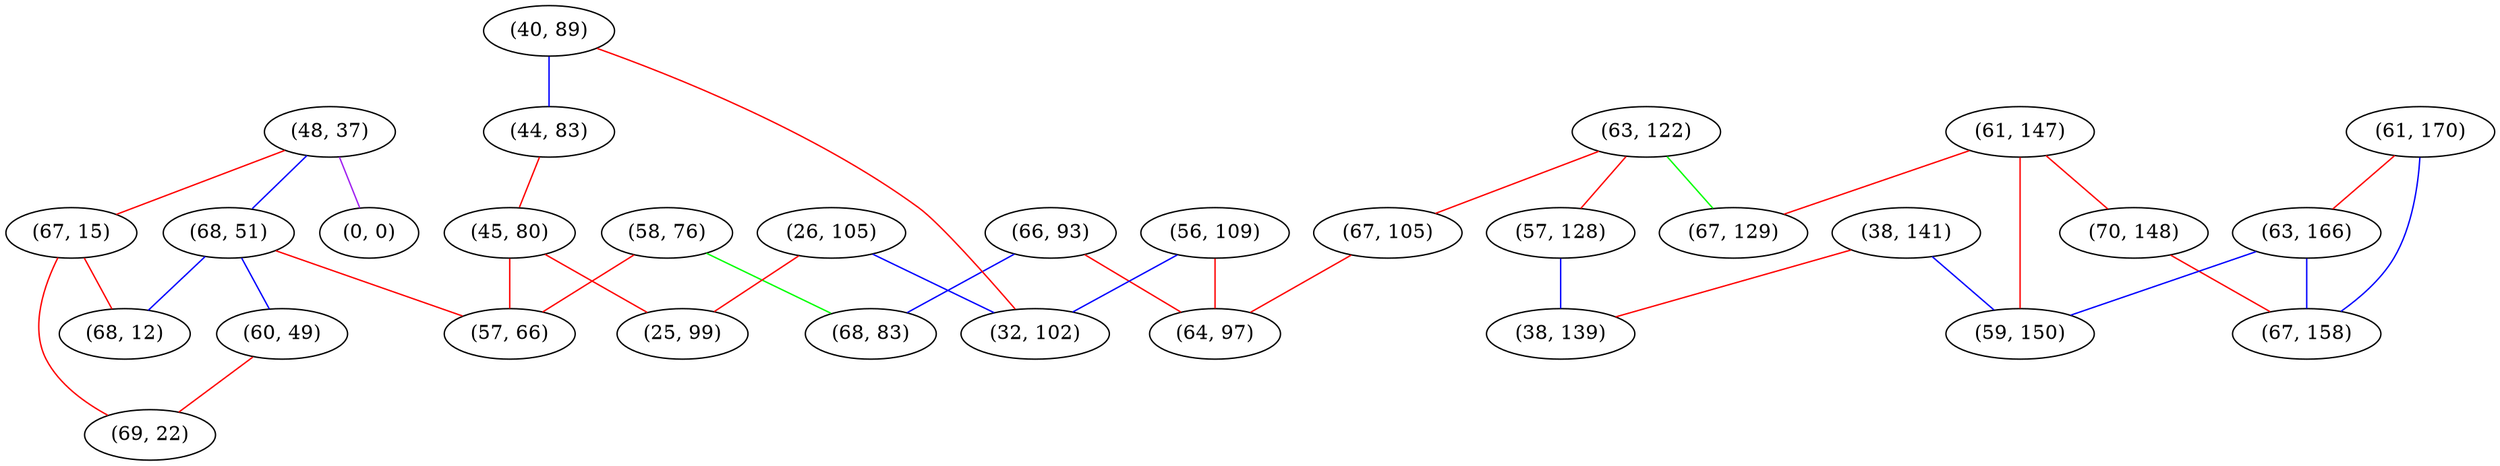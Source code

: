 graph "" {
"(66, 93)";
"(63, 122)";
"(56, 109)";
"(38, 141)";
"(58, 76)";
"(40, 89)";
"(48, 37)";
"(68, 83)";
"(61, 147)";
"(67, 129)";
"(61, 170)";
"(70, 148)";
"(67, 105)";
"(64, 97)";
"(67, 15)";
"(63, 166)";
"(0, 0)";
"(68, 51)";
"(44, 83)";
"(57, 128)";
"(68, 12)";
"(45, 80)";
"(57, 66)";
"(60, 49)";
"(67, 158)";
"(38, 139)";
"(26, 105)";
"(32, 102)";
"(69, 22)";
"(25, 99)";
"(59, 150)";
"(66, 93)" -- "(64, 97)"  [color=red, key=0, weight=1];
"(66, 93)" -- "(68, 83)"  [color=blue, key=0, weight=3];
"(63, 122)" -- "(67, 129)"  [color=green, key=0, weight=2];
"(63, 122)" -- "(57, 128)"  [color=red, key=0, weight=1];
"(63, 122)" -- "(67, 105)"  [color=red, key=0, weight=1];
"(56, 109)" -- "(64, 97)"  [color=red, key=0, weight=1];
"(56, 109)" -- "(32, 102)"  [color=blue, key=0, weight=3];
"(38, 141)" -- "(38, 139)"  [color=red, key=0, weight=1];
"(38, 141)" -- "(59, 150)"  [color=blue, key=0, weight=3];
"(58, 76)" -- "(57, 66)"  [color=red, key=0, weight=1];
"(58, 76)" -- "(68, 83)"  [color=green, key=0, weight=2];
"(40, 89)" -- "(32, 102)"  [color=red, key=0, weight=1];
"(40, 89)" -- "(44, 83)"  [color=blue, key=0, weight=3];
"(48, 37)" -- "(67, 15)"  [color=red, key=0, weight=1];
"(48, 37)" -- "(0, 0)"  [color=purple, key=0, weight=4];
"(48, 37)" -- "(68, 51)"  [color=blue, key=0, weight=3];
"(61, 147)" -- "(70, 148)"  [color=red, key=0, weight=1];
"(61, 147)" -- "(67, 129)"  [color=red, key=0, weight=1];
"(61, 147)" -- "(59, 150)"  [color=red, key=0, weight=1];
"(61, 170)" -- "(63, 166)"  [color=red, key=0, weight=1];
"(61, 170)" -- "(67, 158)"  [color=blue, key=0, weight=3];
"(70, 148)" -- "(67, 158)"  [color=red, key=0, weight=1];
"(67, 105)" -- "(64, 97)"  [color=red, key=0, weight=1];
"(67, 15)" -- "(69, 22)"  [color=red, key=0, weight=1];
"(67, 15)" -- "(68, 12)"  [color=red, key=0, weight=1];
"(63, 166)" -- "(67, 158)"  [color=blue, key=0, weight=3];
"(63, 166)" -- "(59, 150)"  [color=blue, key=0, weight=3];
"(68, 51)" -- "(57, 66)"  [color=red, key=0, weight=1];
"(68, 51)" -- "(68, 12)"  [color=blue, key=0, weight=3];
"(68, 51)" -- "(60, 49)"  [color=blue, key=0, weight=3];
"(44, 83)" -- "(45, 80)"  [color=red, key=0, weight=1];
"(57, 128)" -- "(38, 139)"  [color=blue, key=0, weight=3];
"(45, 80)" -- "(57, 66)"  [color=red, key=0, weight=1];
"(45, 80)" -- "(25, 99)"  [color=red, key=0, weight=1];
"(60, 49)" -- "(69, 22)"  [color=red, key=0, weight=1];
"(26, 105)" -- "(32, 102)"  [color=blue, key=0, weight=3];
"(26, 105)" -- "(25, 99)"  [color=red, key=0, weight=1];
}
